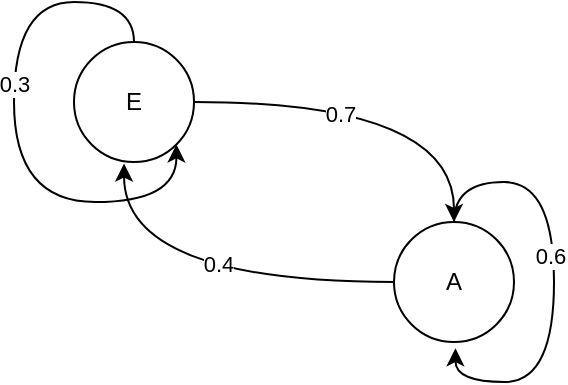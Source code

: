 <mxfile version="21.6.1" type="device">
  <diagram name="Test1" id="iHf09X5cjw50o_FNMDi2">
    <mxGraphModel dx="805" dy="473" grid="1" gridSize="10" guides="1" tooltips="1" connect="1" arrows="1" fold="1" page="1" pageScale="1" pageWidth="827" pageHeight="1169" math="0" shadow="0">
      <root>
        <mxCell id="0" />
        <mxCell id="1" parent="0" />
        <mxCell id="jt4XAIxFFTD2Ujqwykyc-3" style="edgeStyle=orthogonalEdgeStyle;curved=1;rounded=0;orthogonalLoop=1;jettySize=auto;html=1;" parent="1" source="jt4XAIxFFTD2Ujqwykyc-1" target="jt4XAIxFFTD2Ujqwykyc-2" edge="1">
          <mxGeometry relative="1" as="geometry" />
        </mxCell>
        <mxCell id="jt4XAIxFFTD2Ujqwykyc-9" value="0.7" style="edgeLabel;html=1;align=center;verticalAlign=middle;resizable=0;points=[];" parent="jt4XAIxFFTD2Ujqwykyc-3" vertex="1" connectable="0">
          <mxGeometry x="-0.236" y="-6" relative="1" as="geometry">
            <mxPoint as="offset" />
          </mxGeometry>
        </mxCell>
        <mxCell id="jt4XAIxFFTD2Ujqwykyc-1" value="E" style="ellipse;whiteSpace=wrap;html=1;aspect=fixed;" parent="1" vertex="1">
          <mxGeometry x="140" y="280" width="60" height="60" as="geometry" />
        </mxCell>
        <mxCell id="jt4XAIxFFTD2Ujqwykyc-5" style="edgeStyle=orthogonalEdgeStyle;curved=1;rounded=0;orthogonalLoop=1;jettySize=auto;html=1;entryX=0.417;entryY=1.013;entryDx=0;entryDy=0;entryPerimeter=0;" parent="1" source="jt4XAIxFFTD2Ujqwykyc-2" target="jt4XAIxFFTD2Ujqwykyc-1" edge="1">
          <mxGeometry relative="1" as="geometry" />
        </mxCell>
        <mxCell id="jt4XAIxFFTD2Ujqwykyc-10" value="0.4" style="edgeLabel;html=1;align=center;verticalAlign=middle;resizable=0;points=[];" parent="jt4XAIxFFTD2Ujqwykyc-5" vertex="1" connectable="0">
          <mxGeometry x="-0.095" y="-9" relative="1" as="geometry">
            <mxPoint as="offset" />
          </mxGeometry>
        </mxCell>
        <mxCell id="jt4XAIxFFTD2Ujqwykyc-2" value="A" style="ellipse;whiteSpace=wrap;html=1;aspect=fixed;" parent="1" vertex="1">
          <mxGeometry x="300" y="370" width="60" height="60" as="geometry" />
        </mxCell>
        <mxCell id="jt4XAIxFFTD2Ujqwykyc-6" style="edgeStyle=orthogonalEdgeStyle;curved=1;rounded=0;orthogonalLoop=1;jettySize=auto;html=1;entryX=0.512;entryY=1.052;entryDx=0;entryDy=0;entryPerimeter=0;" parent="1" source="jt4XAIxFFTD2Ujqwykyc-2" target="jt4XAIxFFTD2Ujqwykyc-2" edge="1">
          <mxGeometry relative="1" as="geometry" />
        </mxCell>
        <mxCell id="jt4XAIxFFTD2Ujqwykyc-11" value="0.6" style="edgeLabel;html=1;align=center;verticalAlign=middle;resizable=0;points=[];" parent="jt4XAIxFFTD2Ujqwykyc-6" vertex="1" connectable="0">
          <mxGeometry x="-0.094" y="-2" relative="1" as="geometry">
            <mxPoint as="offset" />
          </mxGeometry>
        </mxCell>
        <mxCell id="jt4XAIxFFTD2Ujqwykyc-7" style="edgeStyle=orthogonalEdgeStyle;curved=1;rounded=0;orthogonalLoop=1;jettySize=auto;html=1;entryX=1;entryY=1;entryDx=0;entryDy=0;" parent="1" source="jt4XAIxFFTD2Ujqwykyc-1" target="jt4XAIxFFTD2Ujqwykyc-1" edge="1">
          <mxGeometry relative="1" as="geometry">
            <Array as="points">
              <mxPoint x="170" y="260" />
              <mxPoint x="110" y="260" />
              <mxPoint x="110" y="360" />
              <mxPoint x="191" y="360" />
            </Array>
          </mxGeometry>
        </mxCell>
        <mxCell id="jt4XAIxFFTD2Ujqwykyc-8" value="0.3" style="edgeLabel;html=1;align=center;verticalAlign=middle;resizable=0;points=[];" parent="jt4XAIxFFTD2Ujqwykyc-7" vertex="1" connectable="0">
          <mxGeometry x="-0.164" relative="1" as="geometry">
            <mxPoint as="offset" />
          </mxGeometry>
        </mxCell>
      </root>
    </mxGraphModel>
  </diagram>
</mxfile>
